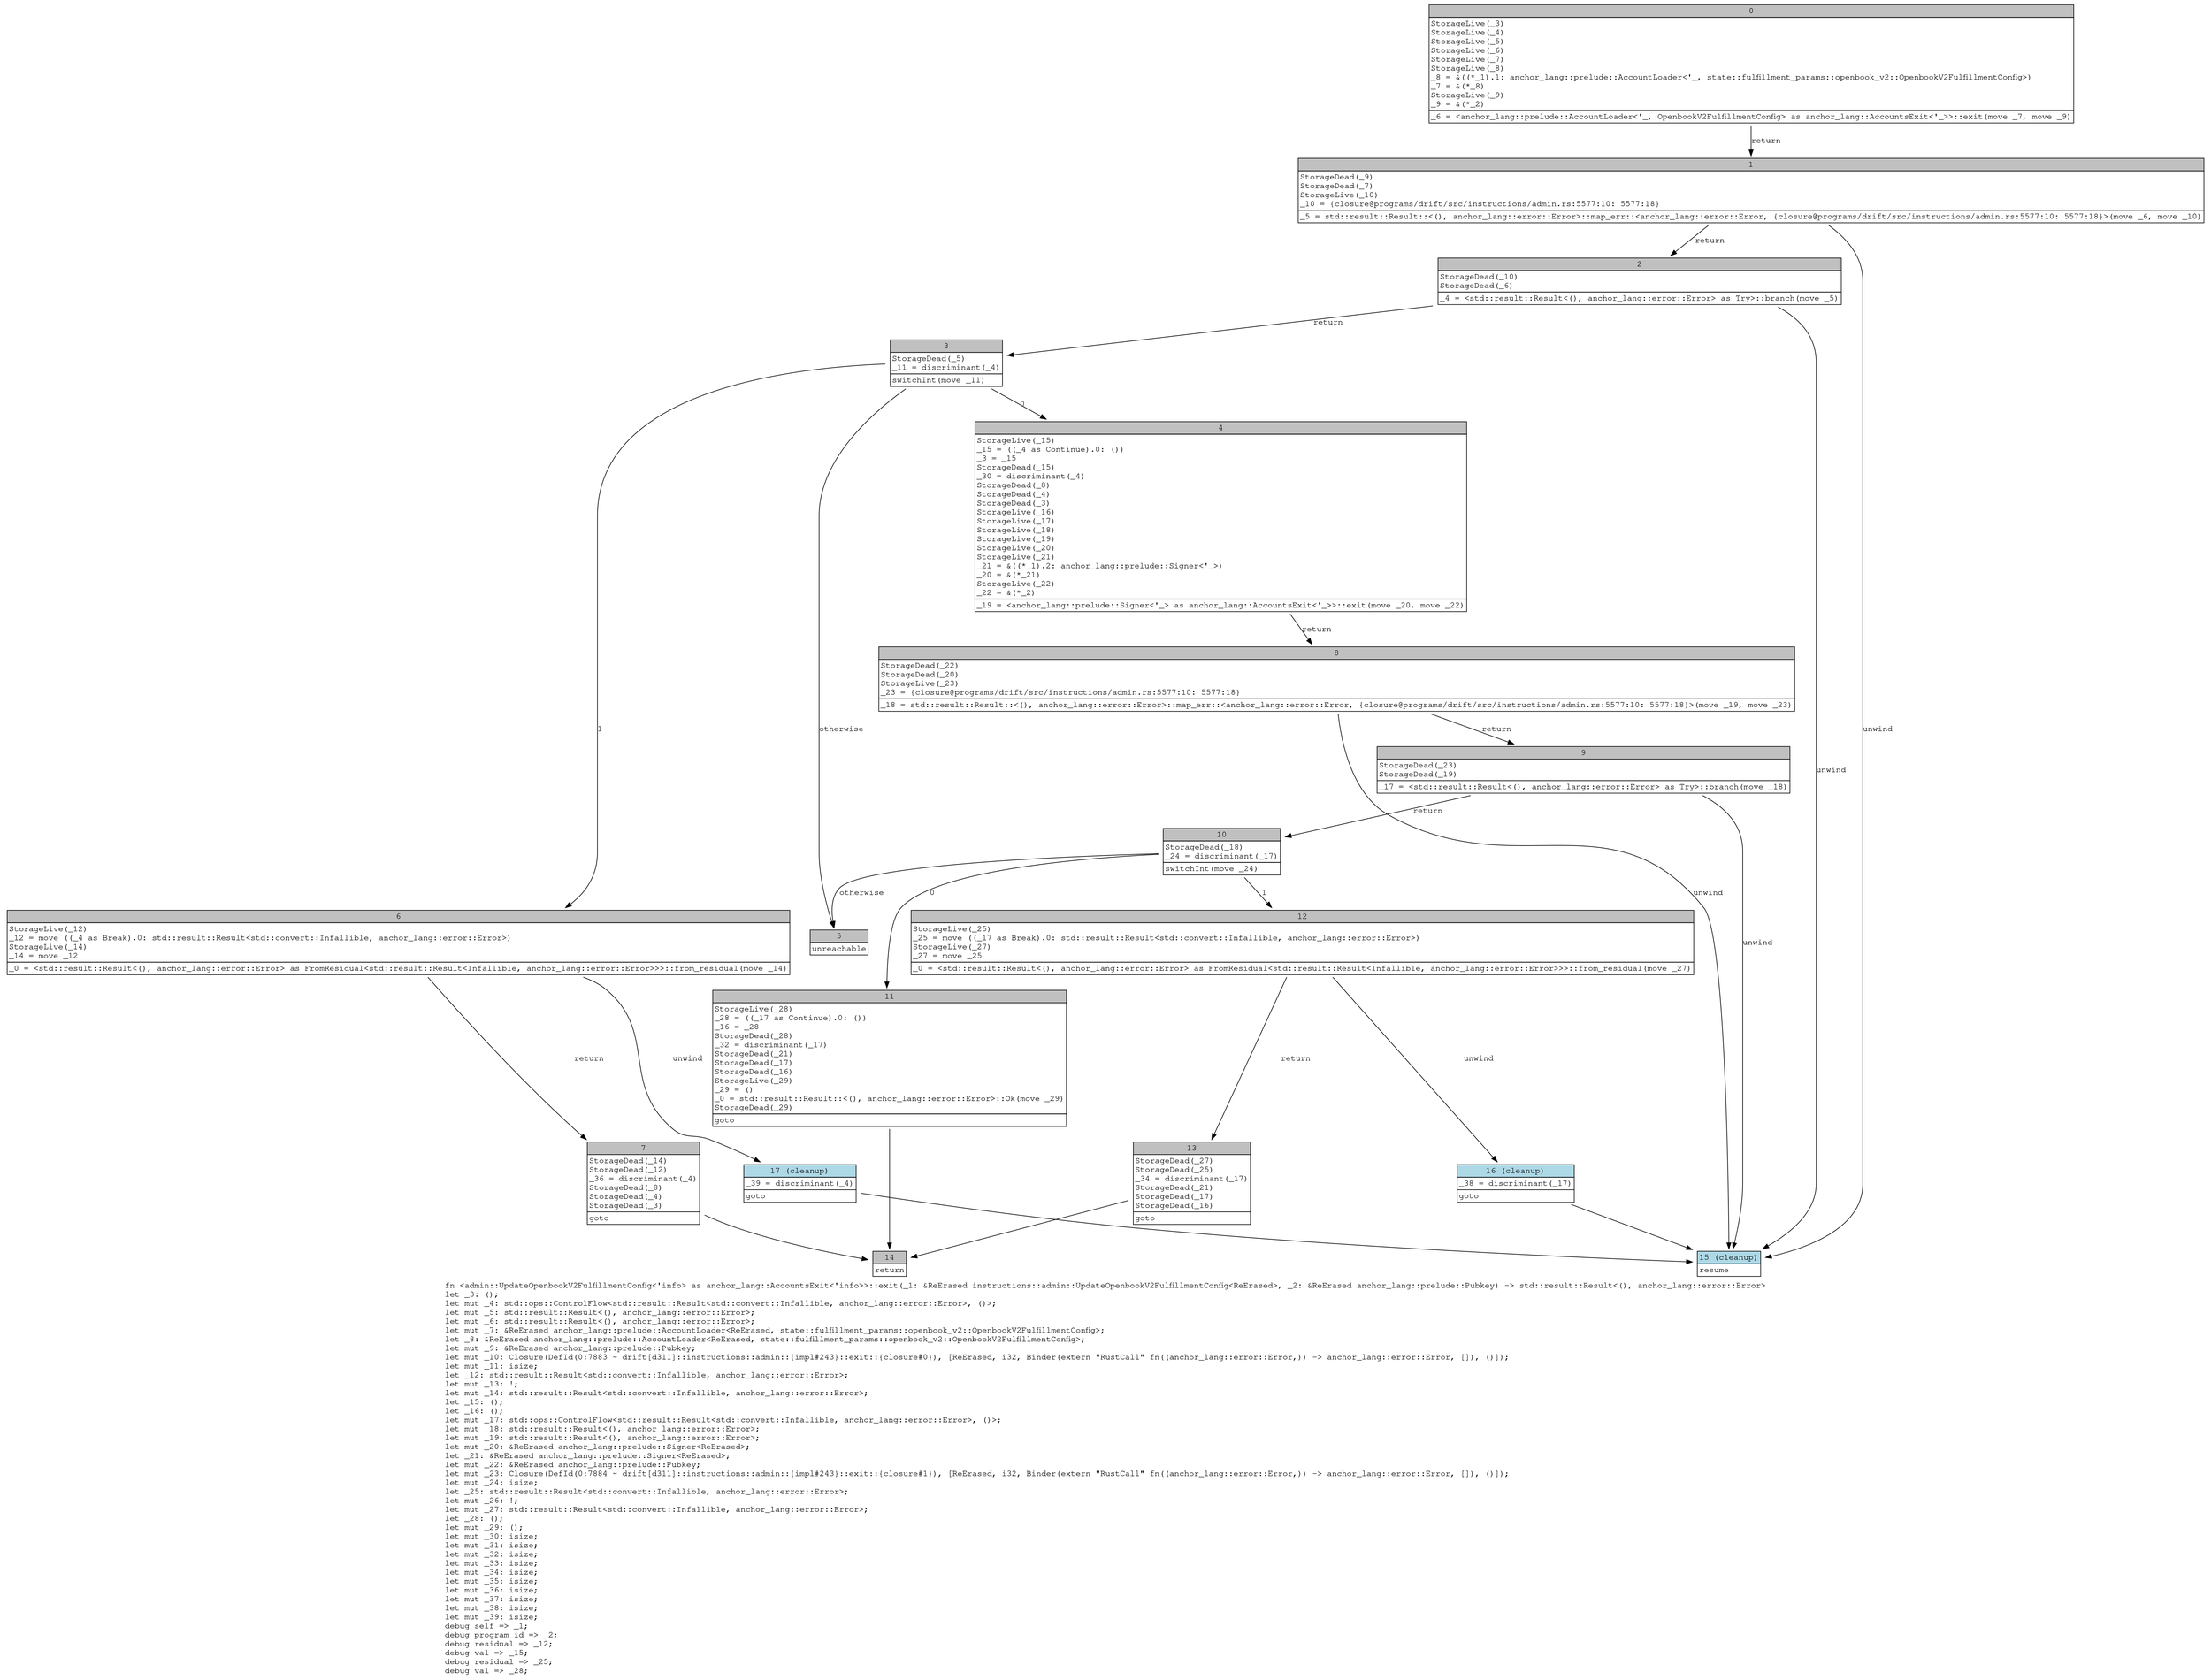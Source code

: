 digraph Mir_0_7882 {
    graph [fontname="Courier, monospace"];
    node [fontname="Courier, monospace"];
    edge [fontname="Courier, monospace"];
    label=<fn &lt;admin::UpdateOpenbookV2FulfillmentConfig&lt;'info&gt; as anchor_lang::AccountsExit&lt;'info&gt;&gt;::exit(_1: &amp;ReErased instructions::admin::UpdateOpenbookV2FulfillmentConfig&lt;ReErased&gt;, _2: &amp;ReErased anchor_lang::prelude::Pubkey) -&gt; std::result::Result&lt;(), anchor_lang::error::Error&gt;<br align="left"/>let _3: ();<br align="left"/>let mut _4: std::ops::ControlFlow&lt;std::result::Result&lt;std::convert::Infallible, anchor_lang::error::Error&gt;, ()&gt;;<br align="left"/>let mut _5: std::result::Result&lt;(), anchor_lang::error::Error&gt;;<br align="left"/>let mut _6: std::result::Result&lt;(), anchor_lang::error::Error&gt;;<br align="left"/>let mut _7: &amp;ReErased anchor_lang::prelude::AccountLoader&lt;ReErased, state::fulfillment_params::openbook_v2::OpenbookV2FulfillmentConfig&gt;;<br align="left"/>let _8: &amp;ReErased anchor_lang::prelude::AccountLoader&lt;ReErased, state::fulfillment_params::openbook_v2::OpenbookV2FulfillmentConfig&gt;;<br align="left"/>let mut _9: &amp;ReErased anchor_lang::prelude::Pubkey;<br align="left"/>let mut _10: Closure(DefId(0:7883 ~ drift[d311]::instructions::admin::{impl#243}::exit::{closure#0}), [ReErased, i32, Binder(extern &quot;RustCall&quot; fn((anchor_lang::error::Error,)) -&gt; anchor_lang::error::Error, []), ()]);<br align="left"/>let mut _11: isize;<br align="left"/>let _12: std::result::Result&lt;std::convert::Infallible, anchor_lang::error::Error&gt;;<br align="left"/>let mut _13: !;<br align="left"/>let mut _14: std::result::Result&lt;std::convert::Infallible, anchor_lang::error::Error&gt;;<br align="left"/>let _15: ();<br align="left"/>let _16: ();<br align="left"/>let mut _17: std::ops::ControlFlow&lt;std::result::Result&lt;std::convert::Infallible, anchor_lang::error::Error&gt;, ()&gt;;<br align="left"/>let mut _18: std::result::Result&lt;(), anchor_lang::error::Error&gt;;<br align="left"/>let mut _19: std::result::Result&lt;(), anchor_lang::error::Error&gt;;<br align="left"/>let mut _20: &amp;ReErased anchor_lang::prelude::Signer&lt;ReErased&gt;;<br align="left"/>let _21: &amp;ReErased anchor_lang::prelude::Signer&lt;ReErased&gt;;<br align="left"/>let mut _22: &amp;ReErased anchor_lang::prelude::Pubkey;<br align="left"/>let mut _23: Closure(DefId(0:7884 ~ drift[d311]::instructions::admin::{impl#243}::exit::{closure#1}), [ReErased, i32, Binder(extern &quot;RustCall&quot; fn((anchor_lang::error::Error,)) -&gt; anchor_lang::error::Error, []), ()]);<br align="left"/>let mut _24: isize;<br align="left"/>let _25: std::result::Result&lt;std::convert::Infallible, anchor_lang::error::Error&gt;;<br align="left"/>let mut _26: !;<br align="left"/>let mut _27: std::result::Result&lt;std::convert::Infallible, anchor_lang::error::Error&gt;;<br align="left"/>let _28: ();<br align="left"/>let mut _29: ();<br align="left"/>let mut _30: isize;<br align="left"/>let mut _31: isize;<br align="left"/>let mut _32: isize;<br align="left"/>let mut _33: isize;<br align="left"/>let mut _34: isize;<br align="left"/>let mut _35: isize;<br align="left"/>let mut _36: isize;<br align="left"/>let mut _37: isize;<br align="left"/>let mut _38: isize;<br align="left"/>let mut _39: isize;<br align="left"/>debug self =&gt; _1;<br align="left"/>debug program_id =&gt; _2;<br align="left"/>debug residual =&gt; _12;<br align="left"/>debug val =&gt; _15;<br align="left"/>debug residual =&gt; _25;<br align="left"/>debug val =&gt; _28;<br align="left"/>>;
    bb0__0_7882 [shape="none", label=<<table border="0" cellborder="1" cellspacing="0"><tr><td bgcolor="gray" align="center" colspan="1">0</td></tr><tr><td align="left" balign="left">StorageLive(_3)<br/>StorageLive(_4)<br/>StorageLive(_5)<br/>StorageLive(_6)<br/>StorageLive(_7)<br/>StorageLive(_8)<br/>_8 = &amp;((*_1).1: anchor_lang::prelude::AccountLoader&lt;'_, state::fulfillment_params::openbook_v2::OpenbookV2FulfillmentConfig&gt;)<br/>_7 = &amp;(*_8)<br/>StorageLive(_9)<br/>_9 = &amp;(*_2)<br/></td></tr><tr><td align="left">_6 = &lt;anchor_lang::prelude::AccountLoader&lt;'_, OpenbookV2FulfillmentConfig&gt; as anchor_lang::AccountsExit&lt;'_&gt;&gt;::exit(move _7, move _9)</td></tr></table>>];
    bb1__0_7882 [shape="none", label=<<table border="0" cellborder="1" cellspacing="0"><tr><td bgcolor="gray" align="center" colspan="1">1</td></tr><tr><td align="left" balign="left">StorageDead(_9)<br/>StorageDead(_7)<br/>StorageLive(_10)<br/>_10 = {closure@programs/drift/src/instructions/admin.rs:5577:10: 5577:18}<br/></td></tr><tr><td align="left">_5 = std::result::Result::&lt;(), anchor_lang::error::Error&gt;::map_err::&lt;anchor_lang::error::Error, {closure@programs/drift/src/instructions/admin.rs:5577:10: 5577:18}&gt;(move _6, move _10)</td></tr></table>>];
    bb2__0_7882 [shape="none", label=<<table border="0" cellborder="1" cellspacing="0"><tr><td bgcolor="gray" align="center" colspan="1">2</td></tr><tr><td align="left" balign="left">StorageDead(_10)<br/>StorageDead(_6)<br/></td></tr><tr><td align="left">_4 = &lt;std::result::Result&lt;(), anchor_lang::error::Error&gt; as Try&gt;::branch(move _5)</td></tr></table>>];
    bb3__0_7882 [shape="none", label=<<table border="0" cellborder="1" cellspacing="0"><tr><td bgcolor="gray" align="center" colspan="1">3</td></tr><tr><td align="left" balign="left">StorageDead(_5)<br/>_11 = discriminant(_4)<br/></td></tr><tr><td align="left">switchInt(move _11)</td></tr></table>>];
    bb4__0_7882 [shape="none", label=<<table border="0" cellborder="1" cellspacing="0"><tr><td bgcolor="gray" align="center" colspan="1">4</td></tr><tr><td align="left" balign="left">StorageLive(_15)<br/>_15 = ((_4 as Continue).0: ())<br/>_3 = _15<br/>StorageDead(_15)<br/>_30 = discriminant(_4)<br/>StorageDead(_8)<br/>StorageDead(_4)<br/>StorageDead(_3)<br/>StorageLive(_16)<br/>StorageLive(_17)<br/>StorageLive(_18)<br/>StorageLive(_19)<br/>StorageLive(_20)<br/>StorageLive(_21)<br/>_21 = &amp;((*_1).2: anchor_lang::prelude::Signer&lt;'_&gt;)<br/>_20 = &amp;(*_21)<br/>StorageLive(_22)<br/>_22 = &amp;(*_2)<br/></td></tr><tr><td align="left">_19 = &lt;anchor_lang::prelude::Signer&lt;'_&gt; as anchor_lang::AccountsExit&lt;'_&gt;&gt;::exit(move _20, move _22)</td></tr></table>>];
    bb5__0_7882 [shape="none", label=<<table border="0" cellborder="1" cellspacing="0"><tr><td bgcolor="gray" align="center" colspan="1">5</td></tr><tr><td align="left">unreachable</td></tr></table>>];
    bb6__0_7882 [shape="none", label=<<table border="0" cellborder="1" cellspacing="0"><tr><td bgcolor="gray" align="center" colspan="1">6</td></tr><tr><td align="left" balign="left">StorageLive(_12)<br/>_12 = move ((_4 as Break).0: std::result::Result&lt;std::convert::Infallible, anchor_lang::error::Error&gt;)<br/>StorageLive(_14)<br/>_14 = move _12<br/></td></tr><tr><td align="left">_0 = &lt;std::result::Result&lt;(), anchor_lang::error::Error&gt; as FromResidual&lt;std::result::Result&lt;Infallible, anchor_lang::error::Error&gt;&gt;&gt;::from_residual(move _14)</td></tr></table>>];
    bb7__0_7882 [shape="none", label=<<table border="0" cellborder="1" cellspacing="0"><tr><td bgcolor="gray" align="center" colspan="1">7</td></tr><tr><td align="left" balign="left">StorageDead(_14)<br/>StorageDead(_12)<br/>_36 = discriminant(_4)<br/>StorageDead(_8)<br/>StorageDead(_4)<br/>StorageDead(_3)<br/></td></tr><tr><td align="left">goto</td></tr></table>>];
    bb8__0_7882 [shape="none", label=<<table border="0" cellborder="1" cellspacing="0"><tr><td bgcolor="gray" align="center" colspan="1">8</td></tr><tr><td align="left" balign="left">StorageDead(_22)<br/>StorageDead(_20)<br/>StorageLive(_23)<br/>_23 = {closure@programs/drift/src/instructions/admin.rs:5577:10: 5577:18}<br/></td></tr><tr><td align="left">_18 = std::result::Result::&lt;(), anchor_lang::error::Error&gt;::map_err::&lt;anchor_lang::error::Error, {closure@programs/drift/src/instructions/admin.rs:5577:10: 5577:18}&gt;(move _19, move _23)</td></tr></table>>];
    bb9__0_7882 [shape="none", label=<<table border="0" cellborder="1" cellspacing="0"><tr><td bgcolor="gray" align="center" colspan="1">9</td></tr><tr><td align="left" balign="left">StorageDead(_23)<br/>StorageDead(_19)<br/></td></tr><tr><td align="left">_17 = &lt;std::result::Result&lt;(), anchor_lang::error::Error&gt; as Try&gt;::branch(move _18)</td></tr></table>>];
    bb10__0_7882 [shape="none", label=<<table border="0" cellborder="1" cellspacing="0"><tr><td bgcolor="gray" align="center" colspan="1">10</td></tr><tr><td align="left" balign="left">StorageDead(_18)<br/>_24 = discriminant(_17)<br/></td></tr><tr><td align="left">switchInt(move _24)</td></tr></table>>];
    bb11__0_7882 [shape="none", label=<<table border="0" cellborder="1" cellspacing="0"><tr><td bgcolor="gray" align="center" colspan="1">11</td></tr><tr><td align="left" balign="left">StorageLive(_28)<br/>_28 = ((_17 as Continue).0: ())<br/>_16 = _28<br/>StorageDead(_28)<br/>_32 = discriminant(_17)<br/>StorageDead(_21)<br/>StorageDead(_17)<br/>StorageDead(_16)<br/>StorageLive(_29)<br/>_29 = ()<br/>_0 = std::result::Result::&lt;(), anchor_lang::error::Error&gt;::Ok(move _29)<br/>StorageDead(_29)<br/></td></tr><tr><td align="left">goto</td></tr></table>>];
    bb12__0_7882 [shape="none", label=<<table border="0" cellborder="1" cellspacing="0"><tr><td bgcolor="gray" align="center" colspan="1">12</td></tr><tr><td align="left" balign="left">StorageLive(_25)<br/>_25 = move ((_17 as Break).0: std::result::Result&lt;std::convert::Infallible, anchor_lang::error::Error&gt;)<br/>StorageLive(_27)<br/>_27 = move _25<br/></td></tr><tr><td align="left">_0 = &lt;std::result::Result&lt;(), anchor_lang::error::Error&gt; as FromResidual&lt;std::result::Result&lt;Infallible, anchor_lang::error::Error&gt;&gt;&gt;::from_residual(move _27)</td></tr></table>>];
    bb13__0_7882 [shape="none", label=<<table border="0" cellborder="1" cellspacing="0"><tr><td bgcolor="gray" align="center" colspan="1">13</td></tr><tr><td align="left" balign="left">StorageDead(_27)<br/>StorageDead(_25)<br/>_34 = discriminant(_17)<br/>StorageDead(_21)<br/>StorageDead(_17)<br/>StorageDead(_16)<br/></td></tr><tr><td align="left">goto</td></tr></table>>];
    bb14__0_7882 [shape="none", label=<<table border="0" cellborder="1" cellspacing="0"><tr><td bgcolor="gray" align="center" colspan="1">14</td></tr><tr><td align="left">return</td></tr></table>>];
    bb15__0_7882 [shape="none", label=<<table border="0" cellborder="1" cellspacing="0"><tr><td bgcolor="lightblue" align="center" colspan="1">15 (cleanup)</td></tr><tr><td align="left">resume</td></tr></table>>];
    bb16__0_7882 [shape="none", label=<<table border="0" cellborder="1" cellspacing="0"><tr><td bgcolor="lightblue" align="center" colspan="1">16 (cleanup)</td></tr><tr><td align="left" balign="left">_38 = discriminant(_17)<br/></td></tr><tr><td align="left">goto</td></tr></table>>];
    bb17__0_7882 [shape="none", label=<<table border="0" cellborder="1" cellspacing="0"><tr><td bgcolor="lightblue" align="center" colspan="1">17 (cleanup)</td></tr><tr><td align="left" balign="left">_39 = discriminant(_4)<br/></td></tr><tr><td align="left">goto</td></tr></table>>];
    bb0__0_7882 -> bb1__0_7882 [label="return"];
    bb1__0_7882 -> bb2__0_7882 [label="return"];
    bb1__0_7882 -> bb15__0_7882 [label="unwind"];
    bb2__0_7882 -> bb3__0_7882 [label="return"];
    bb2__0_7882 -> bb15__0_7882 [label="unwind"];
    bb3__0_7882 -> bb4__0_7882 [label="0"];
    bb3__0_7882 -> bb6__0_7882 [label="1"];
    bb3__0_7882 -> bb5__0_7882 [label="otherwise"];
    bb4__0_7882 -> bb8__0_7882 [label="return"];
    bb6__0_7882 -> bb7__0_7882 [label="return"];
    bb6__0_7882 -> bb17__0_7882 [label="unwind"];
    bb7__0_7882 -> bb14__0_7882 [label=""];
    bb8__0_7882 -> bb9__0_7882 [label="return"];
    bb8__0_7882 -> bb15__0_7882 [label="unwind"];
    bb9__0_7882 -> bb10__0_7882 [label="return"];
    bb9__0_7882 -> bb15__0_7882 [label="unwind"];
    bb10__0_7882 -> bb11__0_7882 [label="0"];
    bb10__0_7882 -> bb12__0_7882 [label="1"];
    bb10__0_7882 -> bb5__0_7882 [label="otherwise"];
    bb11__0_7882 -> bb14__0_7882 [label=""];
    bb12__0_7882 -> bb13__0_7882 [label="return"];
    bb12__0_7882 -> bb16__0_7882 [label="unwind"];
    bb13__0_7882 -> bb14__0_7882 [label=""];
    bb16__0_7882 -> bb15__0_7882 [label=""];
    bb17__0_7882 -> bb15__0_7882 [label=""];
}
